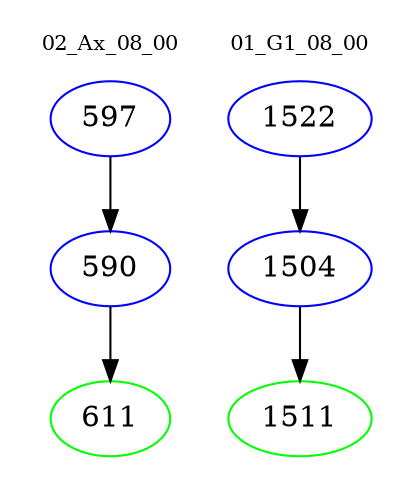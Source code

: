 digraph{
subgraph cluster_0 {
color = white
label = "02_Ax_08_00";
fontsize=10;
T0_597 [label="597", color="blue"]
T0_597 -> T0_590 [color="black"]
T0_590 [label="590", color="blue"]
T0_590 -> T0_611 [color="black"]
T0_611 [label="611", color="green"]
}
subgraph cluster_1 {
color = white
label = "01_G1_08_00";
fontsize=10;
T1_1522 [label="1522", color="blue"]
T1_1522 -> T1_1504 [color="black"]
T1_1504 [label="1504", color="blue"]
T1_1504 -> T1_1511 [color="black"]
T1_1511 [label="1511", color="green"]
}
}
